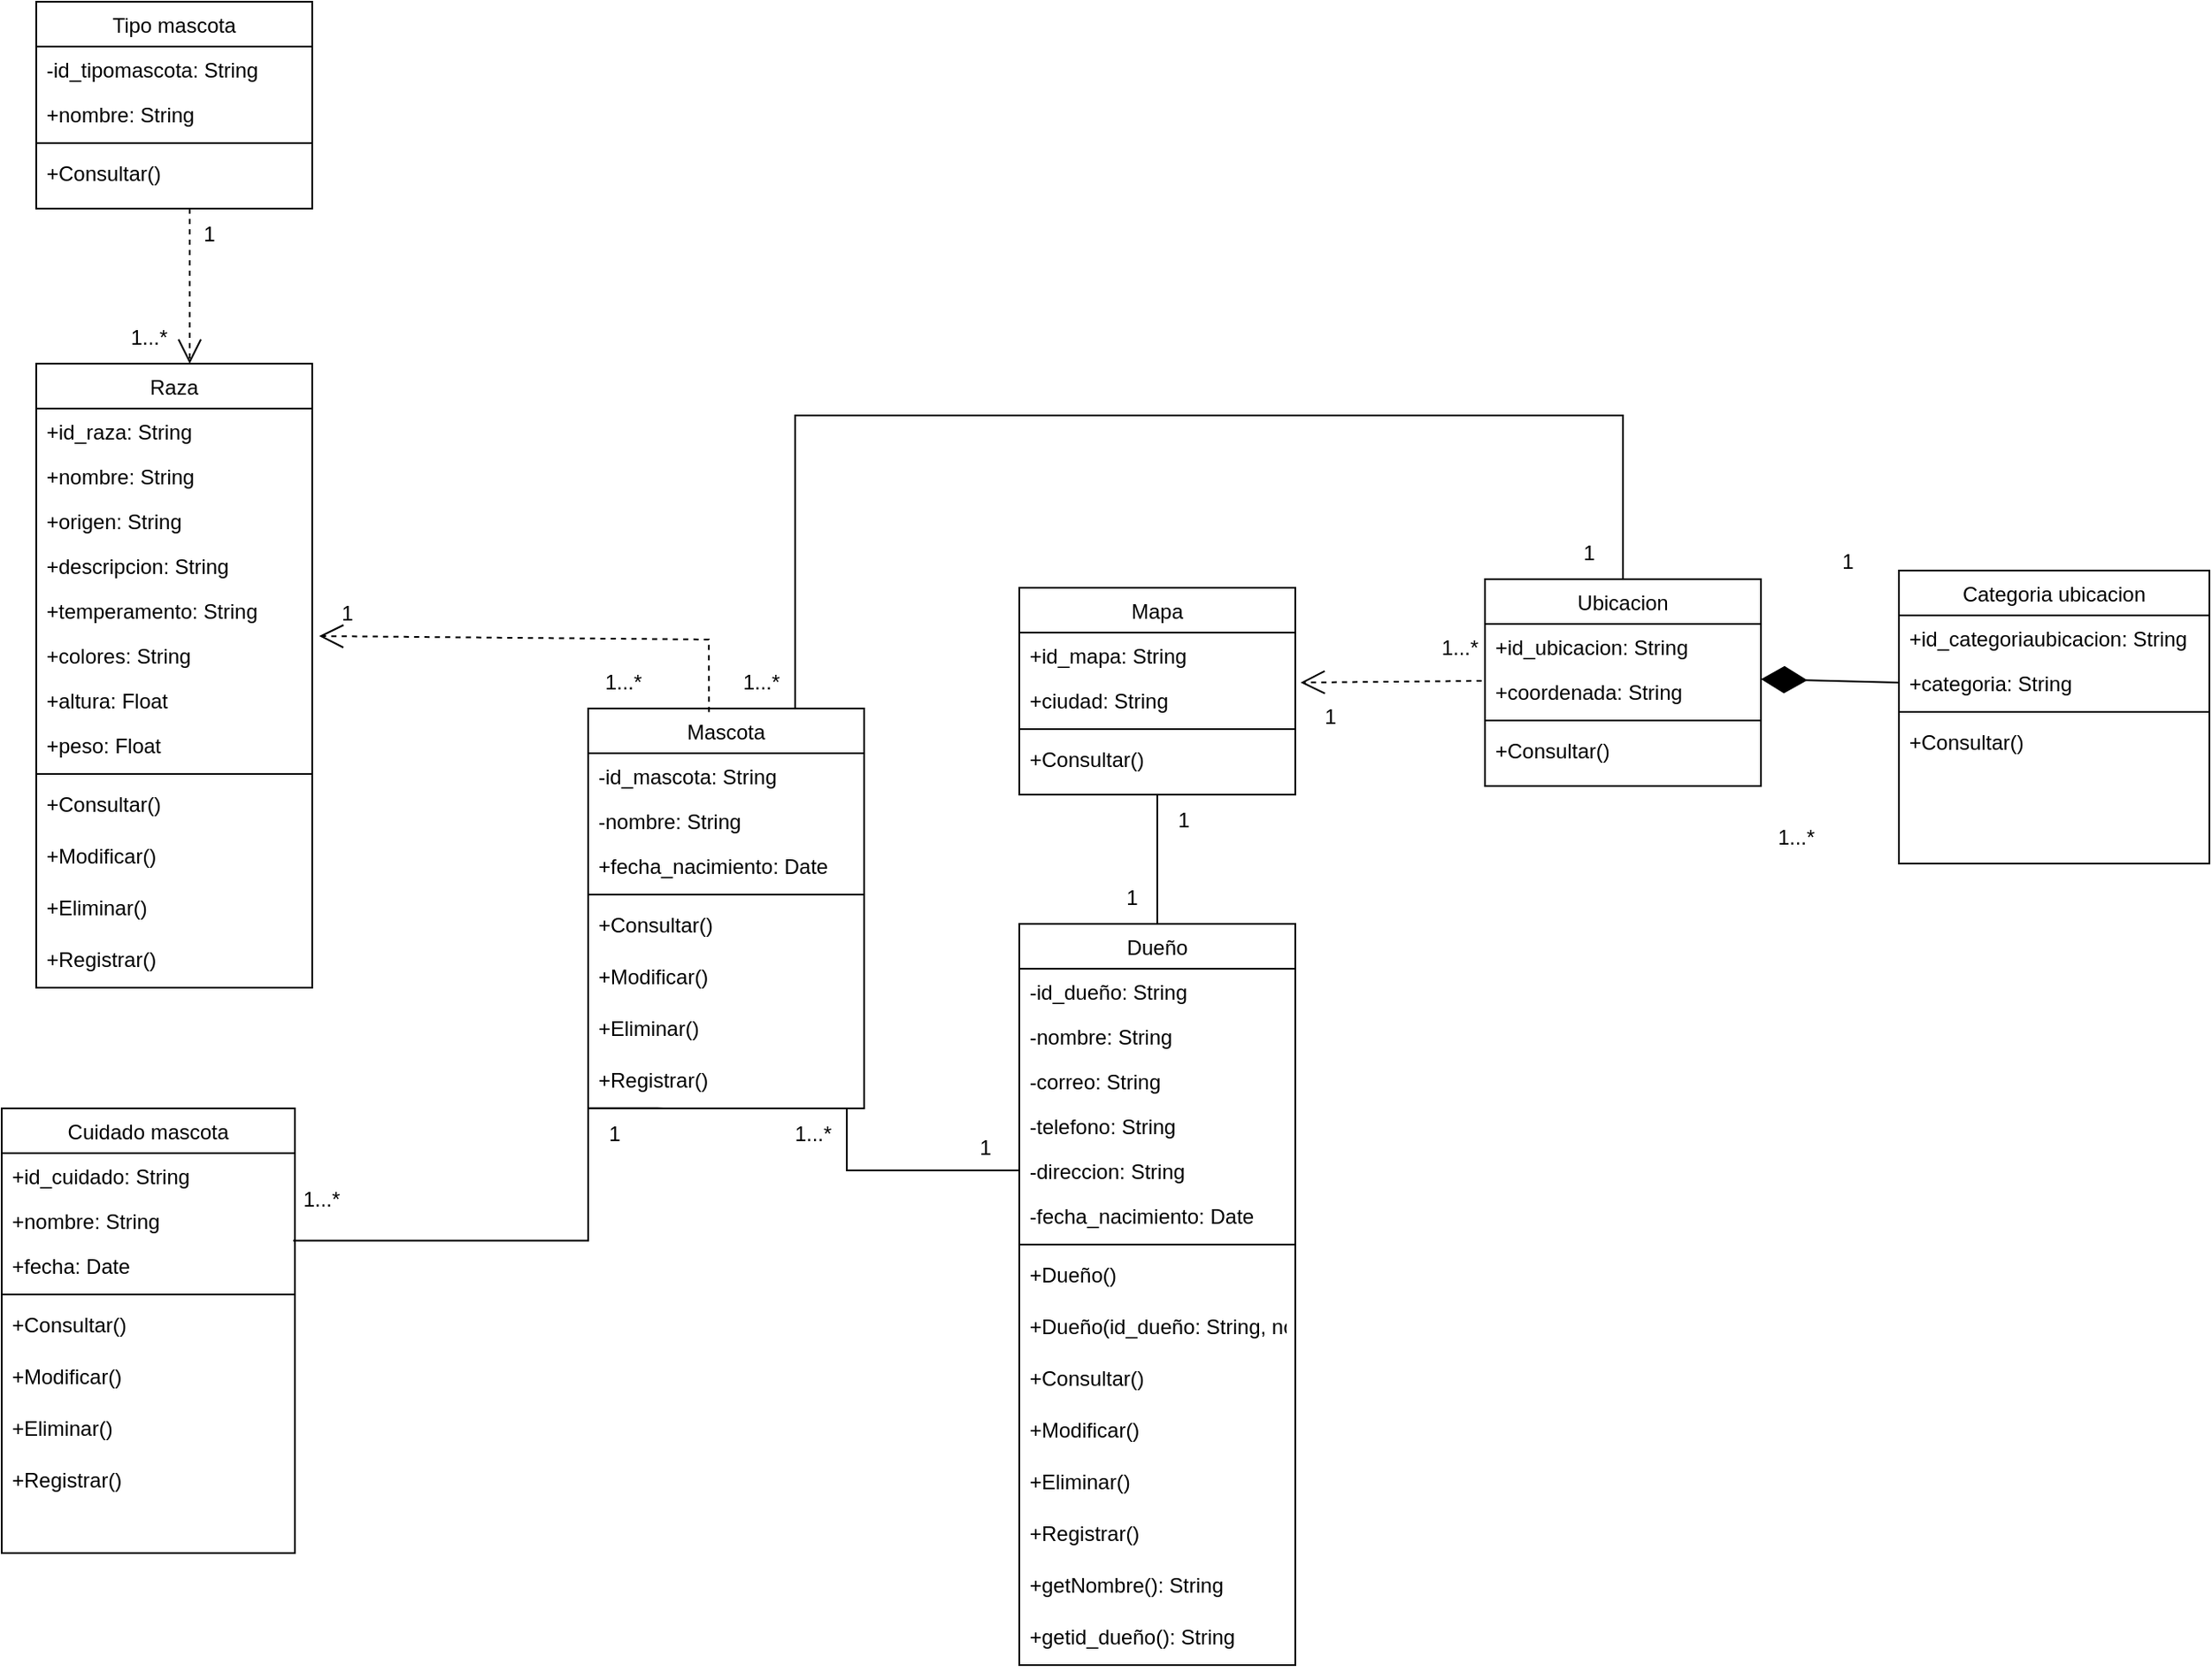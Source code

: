 <mxfile version="20.2.4" type="google"><diagram id="C5RBs43oDa-KdzZeNtuy" name="Page-1"><mxGraphModel grid="1" page="1" gridSize="10" guides="1" tooltips="1" connect="1" arrows="1" fold="1" pageScale="1" pageWidth="827" pageHeight="1169" math="0" shadow="0"><root><mxCell id="WIyWlLk6GJQsqaUBKTNV-0"/><mxCell id="WIyWlLk6GJQsqaUBKTNV-1" parent="WIyWlLk6GJQsqaUBKTNV-0"/><mxCell id="ZD_b39aDrWnSWX7HRoaQ-21" style="edgeStyle=orthogonalEdgeStyle;rounded=0;orthogonalLoop=1;jettySize=auto;html=1;entryX=0;entryY=0.5;entryDx=0;entryDy=0;endArrow=none;endFill=0;" edge="1" parent="WIyWlLk6GJQsqaUBKTNV-1" source="zkfFHV4jXpPFQw0GAbJ--6" target="ZD_b39aDrWnSWX7HRoaQ-4"><mxGeometry relative="1" as="geometry"><Array as="points"><mxPoint x="510" y="728"/></Array></mxGeometry></mxCell><mxCell id="ZD_b39aDrWnSWX7HRoaQ-86" style="edgeStyle=orthogonalEdgeStyle;rounded=0;orthogonalLoop=1;jettySize=auto;html=1;entryX=0.994;entryY=-0.05;entryDx=0;entryDy=0;entryPerimeter=0;exitX=0.274;exitY=0.998;exitDx=0;exitDy=0;exitPerimeter=0;endArrow=none;endFill=0;" edge="1" parent="WIyWlLk6GJQsqaUBKTNV-1" source="ZD_b39aDrWnSWX7HRoaQ-33"><mxGeometry relative="1" as="geometry"><Array as="points"><mxPoint x="360" y="692"/><mxPoint x="360" y="769"/></Array><mxPoint x="188.98" y="768.7" as="targetPoint"/></mxGeometry></mxCell><mxCell id="sSN_ouu2UPkWgDpV90Cv-1" style="edgeStyle=orthogonalEdgeStyle;rounded=0;orthogonalLoop=1;jettySize=auto;html=1;entryX=0.5;entryY=0;entryDx=0;entryDy=0;endArrow=none;endFill=0;" edge="1" parent="WIyWlLk6GJQsqaUBKTNV-1" source="zkfFHV4jXpPFQw0GAbJ--6" target="ZD_b39aDrWnSWX7HRoaQ-116"><mxGeometry relative="1" as="geometry"><Array as="points"><mxPoint x="480" y="290"/><mxPoint x="960" y="290"/></Array></mxGeometry></mxCell><mxCell id="zkfFHV4jXpPFQw0GAbJ--6" value="Mascota" style="swimlane;fontStyle=0;align=center;verticalAlign=top;childLayout=stackLayout;horizontal=1;startSize=26;horizontalStack=0;resizeParent=1;resizeLast=0;collapsible=1;marginBottom=0;rounded=0;shadow=0;strokeWidth=1;" vertex="1" parent="WIyWlLk6GJQsqaUBKTNV-1"><mxGeometry x="360" y="460" width="160" height="232" as="geometry"><mxRectangle x="130" y="380" width="160" height="26" as="alternateBounds"/></mxGeometry></mxCell><mxCell id="ZD_b39aDrWnSWX7HRoaQ-20" value="-id_mascota: String" style="text;align=left;verticalAlign=top;spacingLeft=4;spacingRight=4;overflow=hidden;rotatable=0;points=[[0,0.5],[1,0.5]];portConstraint=eastwest;" vertex="1" parent="zkfFHV4jXpPFQw0GAbJ--6"><mxGeometry y="26" width="160" height="26" as="geometry"/></mxCell><mxCell id="ZD_b39aDrWnSWX7HRoaQ-27" value="-nombre: String" style="text;align=left;verticalAlign=top;spacingLeft=4;spacingRight=4;overflow=hidden;rotatable=0;points=[[0,0.5],[1,0.5]];portConstraint=eastwest;" vertex="1" parent="zkfFHV4jXpPFQw0GAbJ--6"><mxGeometry y="52" width="160" height="26" as="geometry"/></mxCell><mxCell id="ZD_b39aDrWnSWX7HRoaQ-28" value="+fecha_nacimiento: Date" style="text;align=left;verticalAlign=top;spacingLeft=4;spacingRight=4;overflow=hidden;rotatable=0;points=[[0,0.5],[1,0.5]];portConstraint=eastwest;" vertex="1" parent="zkfFHV4jXpPFQw0GAbJ--6"><mxGeometry y="78" width="160" height="26" as="geometry"/></mxCell><mxCell id="zkfFHV4jXpPFQw0GAbJ--9" value="" style="line;html=1;strokeWidth=1;align=left;verticalAlign=middle;spacingTop=-1;spacingLeft=3;spacingRight=3;rotatable=0;labelPosition=right;points=[];portConstraint=eastwest;" vertex="1" parent="zkfFHV4jXpPFQw0GAbJ--6"><mxGeometry y="104" width="160" height="8" as="geometry"/></mxCell><mxCell id="ZD_b39aDrWnSWX7HRoaQ-30" value="+Consultar()&#xA;" style="text;align=left;verticalAlign=top;spacingLeft=4;spacingRight=4;overflow=hidden;rotatable=0;points=[[0,0.5],[1,0.5]];portConstraint=eastwest;" vertex="1" parent="zkfFHV4jXpPFQw0GAbJ--6"><mxGeometry y="112" width="160" height="30" as="geometry"/></mxCell><mxCell id="ZD_b39aDrWnSWX7HRoaQ-31" value="+Modificar()&#xA;" style="text;align=left;verticalAlign=top;spacingLeft=4;spacingRight=4;overflow=hidden;rotatable=0;points=[[0,0.5],[1,0.5]];portConstraint=eastwest;" vertex="1" parent="zkfFHV4jXpPFQw0GAbJ--6"><mxGeometry y="142" width="160" height="30" as="geometry"/></mxCell><mxCell id="ZD_b39aDrWnSWX7HRoaQ-32" value="+Eliminar()&#xA;" style="text;align=left;verticalAlign=top;spacingLeft=4;spacingRight=4;overflow=hidden;rotatable=0;points=[[0,0.5],[1,0.5]];portConstraint=eastwest;" vertex="1" parent="zkfFHV4jXpPFQw0GAbJ--6"><mxGeometry y="172" width="160" height="30" as="geometry"/></mxCell><mxCell id="ZD_b39aDrWnSWX7HRoaQ-33" value="+Registrar()&#xA;" style="text;align=left;verticalAlign=top;spacingLeft=4;spacingRight=4;overflow=hidden;rotatable=0;points=[[0,0.5],[1,0.5]];portConstraint=eastwest;" vertex="1" parent="zkfFHV4jXpPFQw0GAbJ--6"><mxGeometry y="202" width="160" height="30" as="geometry"/></mxCell><mxCell id="sSN_ouu2UPkWgDpV90Cv-0" style="edgeStyle=orthogonalEdgeStyle;rounded=0;orthogonalLoop=1;jettySize=auto;html=1;entryX=0.5;entryY=1;entryDx=0;entryDy=0;endArrow=none;endFill=0;" edge="1" parent="WIyWlLk6GJQsqaUBKTNV-1" source="ZD_b39aDrWnSWX7HRoaQ-12" target="ZD_b39aDrWnSWX7HRoaQ-99"><mxGeometry relative="1" as="geometry"/></mxCell><mxCell id="ZD_b39aDrWnSWX7HRoaQ-12" value="Dueño" style="swimlane;fontStyle=0;align=center;verticalAlign=top;childLayout=stackLayout;horizontal=1;startSize=26;horizontalStack=0;resizeParent=1;resizeLast=0;collapsible=1;marginBottom=0;rounded=0;shadow=0;strokeWidth=1;" vertex="1" parent="WIyWlLk6GJQsqaUBKTNV-1"><mxGeometry x="610" y="585" width="160" height="430" as="geometry"><mxRectangle x="130" y="380" width="160" height="26" as="alternateBounds"/></mxGeometry></mxCell><mxCell id="ZD_b39aDrWnSWX7HRoaQ-18" value="-id_dueño: String" style="text;align=left;verticalAlign=top;spacingLeft=4;spacingRight=4;overflow=hidden;rotatable=0;points=[[0,0.5],[1,0.5]];portConstraint=eastwest;" vertex="1" parent="ZD_b39aDrWnSWX7HRoaQ-12"><mxGeometry y="26" width="160" height="26" as="geometry"/></mxCell><mxCell id="ZD_b39aDrWnSWX7HRoaQ-19" value="-nombre: String" style="text;align=left;verticalAlign=top;spacingLeft=4;spacingRight=4;overflow=hidden;rotatable=0;points=[[0,0.5],[1,0.5]];portConstraint=eastwest;rounded=0;shadow=0;html=0;" vertex="1" parent="ZD_b39aDrWnSWX7HRoaQ-12"><mxGeometry y="52" width="160" height="26" as="geometry"/></mxCell><mxCell id="zkfFHV4jXpPFQw0GAbJ--3" value="-correo: String&#xA;" style="text;align=left;verticalAlign=top;spacingLeft=4;spacingRight=4;overflow=hidden;rotatable=0;points=[[0,0.5],[1,0.5]];portConstraint=eastwest;rounded=0;shadow=0;html=0;" vertex="1" parent="ZD_b39aDrWnSWX7HRoaQ-12"><mxGeometry y="78" width="160" height="26" as="geometry"/></mxCell><mxCell id="ZD_b39aDrWnSWX7HRoaQ-3" value="-telefono: String&#xA;" style="text;align=left;verticalAlign=top;spacingLeft=4;spacingRight=4;overflow=hidden;rotatable=0;points=[[0,0.5],[1,0.5]];portConstraint=eastwest;rounded=0;shadow=0;html=0;" vertex="1" parent="ZD_b39aDrWnSWX7HRoaQ-12"><mxGeometry y="104" width="160" height="26" as="geometry"/></mxCell><mxCell id="ZD_b39aDrWnSWX7HRoaQ-4" value="-direccion: String&#xA;" style="text;align=left;verticalAlign=top;spacingLeft=4;spacingRight=4;overflow=hidden;rotatable=0;points=[[0,0.5],[1,0.5]];portConstraint=eastwest;rounded=0;shadow=0;html=0;" vertex="1" parent="ZD_b39aDrWnSWX7HRoaQ-12"><mxGeometry y="130" width="160" height="26" as="geometry"/></mxCell><mxCell id="gluZcBNGI0ZbUH_Vnmh0-1" value="-fecha_nacimiento: Date&#xA;" style="text;align=left;verticalAlign=top;spacingLeft=4;spacingRight=4;overflow=hidden;rotatable=0;points=[[0,0.5],[1,0.5]];portConstraint=eastwest;rounded=0;shadow=0;html=0;" vertex="1" parent="ZD_b39aDrWnSWX7HRoaQ-12"><mxGeometry y="156" width="160" height="26" as="geometry"/></mxCell><mxCell id="ZD_b39aDrWnSWX7HRoaQ-15" value="" style="line;html=1;strokeWidth=1;align=left;verticalAlign=middle;spacingTop=-1;spacingLeft=3;spacingRight=3;rotatable=0;labelPosition=right;points=[];portConstraint=eastwest;" vertex="1" parent="ZD_b39aDrWnSWX7HRoaQ-12"><mxGeometry y="182" width="160" height="8" as="geometry"/></mxCell><mxCell id="zkfFHV4jXpPFQw0GAbJ--5" value="+Dueño()&#xA;" style="text;align=left;verticalAlign=top;spacingLeft=4;spacingRight=4;overflow=hidden;rotatable=0;points=[[0,0.5],[1,0.5]];portConstraint=eastwest;" vertex="1" parent="ZD_b39aDrWnSWX7HRoaQ-12"><mxGeometry y="190" width="160" height="30" as="geometry"/></mxCell><mxCell id="ZD_b39aDrWnSWX7HRoaQ-5" value="+Dueño(id_dueño: String, nombre: String, correo: String, telefono: String, direcion: String)&#xA;" style="text;align=left;verticalAlign=top;spacingLeft=4;spacingRight=4;overflow=hidden;rotatable=0;points=[[0,0.5],[1,0.5]];portConstraint=eastwest;" vertex="1" parent="ZD_b39aDrWnSWX7HRoaQ-12"><mxGeometry y="220" width="160" height="30" as="geometry"/></mxCell><mxCell id="ZD_b39aDrWnSWX7HRoaQ-6" value="+Consultar()&#xA;" style="text;align=left;verticalAlign=top;spacingLeft=4;spacingRight=4;overflow=hidden;rotatable=0;points=[[0,0.5],[1,0.5]];portConstraint=eastwest;" vertex="1" parent="ZD_b39aDrWnSWX7HRoaQ-12"><mxGeometry y="250" width="160" height="30" as="geometry"/></mxCell><mxCell id="ZD_b39aDrWnSWX7HRoaQ-7" value="+Modificar()&#xA;" style="text;align=left;verticalAlign=top;spacingLeft=4;spacingRight=4;overflow=hidden;rotatable=0;points=[[0,0.5],[1,0.5]];portConstraint=eastwest;" vertex="1" parent="ZD_b39aDrWnSWX7HRoaQ-12"><mxGeometry y="280" width="160" height="30" as="geometry"/></mxCell><mxCell id="ZD_b39aDrWnSWX7HRoaQ-8" value="+Eliminar()&#xA;" style="text;align=left;verticalAlign=top;spacingLeft=4;spacingRight=4;overflow=hidden;rotatable=0;points=[[0,0.5],[1,0.5]];portConstraint=eastwest;" vertex="1" parent="ZD_b39aDrWnSWX7HRoaQ-12"><mxGeometry y="310" width="160" height="30" as="geometry"/></mxCell><mxCell id="ZD_b39aDrWnSWX7HRoaQ-9" value="+Registrar()&#xA;" style="text;align=left;verticalAlign=top;spacingLeft=4;spacingRight=4;overflow=hidden;rotatable=0;points=[[0,0.5],[1,0.5]];portConstraint=eastwest;" vertex="1" parent="ZD_b39aDrWnSWX7HRoaQ-12"><mxGeometry y="340" width="160" height="30" as="geometry"/></mxCell><mxCell id="ZD_b39aDrWnSWX7HRoaQ-11" value="+getNombre(): String&#xA;" style="text;align=left;verticalAlign=top;spacingLeft=4;spacingRight=4;overflow=hidden;rotatable=0;points=[[0,0.5],[1,0.5]];portConstraint=eastwest;" vertex="1" parent="ZD_b39aDrWnSWX7HRoaQ-12"><mxGeometry y="370" width="160" height="30" as="geometry"/></mxCell><mxCell id="ZD_b39aDrWnSWX7HRoaQ-10" value="+getid_dueño(): String&#xA;" style="text;align=left;verticalAlign=top;spacingLeft=4;spacingRight=4;overflow=hidden;rotatable=0;points=[[0,0.5],[1,0.5]];portConstraint=eastwest;" vertex="1" parent="ZD_b39aDrWnSWX7HRoaQ-12"><mxGeometry y="400" width="160" height="30" as="geometry"/></mxCell><mxCell id="ZD_b39aDrWnSWX7HRoaQ-43" value="Raza" style="swimlane;fontStyle=0;align=center;verticalAlign=top;childLayout=stackLayout;horizontal=1;startSize=26;horizontalStack=0;resizeParent=1;resizeLast=0;collapsible=1;marginBottom=0;rounded=0;shadow=0;strokeWidth=1;" vertex="1" parent="WIyWlLk6GJQsqaUBKTNV-1"><mxGeometry x="40" y="260" width="160" height="362" as="geometry"><mxRectangle x="130" y="380" width="160" height="26" as="alternateBounds"/></mxGeometry></mxCell><mxCell id="ZD_b39aDrWnSWX7HRoaQ-44" value="+id_raza: String" style="text;align=left;verticalAlign=top;spacingLeft=4;spacingRight=4;overflow=hidden;rotatable=0;points=[[0,0.5],[1,0.5]];portConstraint=eastwest;" vertex="1" parent="ZD_b39aDrWnSWX7HRoaQ-43"><mxGeometry y="26" width="160" height="26" as="geometry"/></mxCell><mxCell id="ZD_b39aDrWnSWX7HRoaQ-45" value="+nombre: String" style="text;align=left;verticalAlign=top;spacingLeft=4;spacingRight=4;overflow=hidden;rotatable=0;points=[[0,0.5],[1,0.5]];portConstraint=eastwest;" vertex="1" parent="ZD_b39aDrWnSWX7HRoaQ-43"><mxGeometry y="52" width="160" height="26" as="geometry"/></mxCell><mxCell id="ZD_b39aDrWnSWX7HRoaQ-46" value="+origen: String" style="text;align=left;verticalAlign=top;spacingLeft=4;spacingRight=4;overflow=hidden;rotatable=0;points=[[0,0.5],[1,0.5]];portConstraint=eastwest;" vertex="1" parent="ZD_b39aDrWnSWX7HRoaQ-43"><mxGeometry y="78" width="160" height="26" as="geometry"/></mxCell><mxCell id="ZD_b39aDrWnSWX7HRoaQ-52" value="+descripcion: String" style="text;align=left;verticalAlign=top;spacingLeft=4;spacingRight=4;overflow=hidden;rotatable=0;points=[[0,0.5],[1,0.5]];portConstraint=eastwest;" vertex="1" parent="ZD_b39aDrWnSWX7HRoaQ-43"><mxGeometry y="104" width="160" height="26" as="geometry"/></mxCell><mxCell id="ZD_b39aDrWnSWX7HRoaQ-53" value="+temperamento: String" style="text;align=left;verticalAlign=top;spacingLeft=4;spacingRight=4;overflow=hidden;rotatable=0;points=[[0,0.5],[1,0.5]];portConstraint=eastwest;" vertex="1" parent="ZD_b39aDrWnSWX7HRoaQ-43"><mxGeometry y="130" width="160" height="26" as="geometry"/></mxCell><mxCell id="ZD_b39aDrWnSWX7HRoaQ-54" value="+colores: String" style="text;align=left;verticalAlign=top;spacingLeft=4;spacingRight=4;overflow=hidden;rotatable=0;points=[[0,0.5],[1,0.5]];portConstraint=eastwest;" vertex="1" parent="ZD_b39aDrWnSWX7HRoaQ-43"><mxGeometry y="156" width="160" height="26" as="geometry"/></mxCell><mxCell id="ZD_b39aDrWnSWX7HRoaQ-55" value="+altura: Float" style="text;align=left;verticalAlign=top;spacingLeft=4;spacingRight=4;overflow=hidden;rotatable=0;points=[[0,0.5],[1,0.5]];portConstraint=eastwest;" vertex="1" parent="ZD_b39aDrWnSWX7HRoaQ-43"><mxGeometry y="182" width="160" height="26" as="geometry"/></mxCell><mxCell id="ZD_b39aDrWnSWX7HRoaQ-56" value="+peso: Float" style="text;align=left;verticalAlign=top;spacingLeft=4;spacingRight=4;overflow=hidden;rotatable=0;points=[[0,0.5],[1,0.5]];portConstraint=eastwest;" vertex="1" parent="ZD_b39aDrWnSWX7HRoaQ-43"><mxGeometry y="208" width="160" height="26" as="geometry"/></mxCell><mxCell id="ZD_b39aDrWnSWX7HRoaQ-47" value="" style="line;html=1;strokeWidth=1;align=left;verticalAlign=middle;spacingTop=-1;spacingLeft=3;spacingRight=3;rotatable=0;labelPosition=right;points=[];portConstraint=eastwest;" vertex="1" parent="ZD_b39aDrWnSWX7HRoaQ-43"><mxGeometry y="234" width="160" height="8" as="geometry"/></mxCell><mxCell id="ZD_b39aDrWnSWX7HRoaQ-48" value="+Consultar()&#xA;" style="text;align=left;verticalAlign=top;spacingLeft=4;spacingRight=4;overflow=hidden;rotatable=0;points=[[0,0.5],[1,0.5]];portConstraint=eastwest;" vertex="1" parent="ZD_b39aDrWnSWX7HRoaQ-43"><mxGeometry y="242" width="160" height="30" as="geometry"/></mxCell><mxCell id="ZD_b39aDrWnSWX7HRoaQ-49" value="+Modificar()&#xA;" style="text;align=left;verticalAlign=top;spacingLeft=4;spacingRight=4;overflow=hidden;rotatable=0;points=[[0,0.5],[1,0.5]];portConstraint=eastwest;" vertex="1" parent="ZD_b39aDrWnSWX7HRoaQ-43"><mxGeometry y="272" width="160" height="30" as="geometry"/></mxCell><mxCell id="ZD_b39aDrWnSWX7HRoaQ-50" value="+Eliminar()&#xA;" style="text;align=left;verticalAlign=top;spacingLeft=4;spacingRight=4;overflow=hidden;rotatable=0;points=[[0,0.5],[1,0.5]];portConstraint=eastwest;" vertex="1" parent="ZD_b39aDrWnSWX7HRoaQ-43"><mxGeometry y="302" width="160" height="30" as="geometry"/></mxCell><mxCell id="ZD_b39aDrWnSWX7HRoaQ-51" value="+Registrar()&#xA;" style="text;align=left;verticalAlign=top;spacingLeft=4;spacingRight=4;overflow=hidden;rotatable=0;points=[[0,0.5],[1,0.5]];portConstraint=eastwest;" vertex="1" parent="ZD_b39aDrWnSWX7HRoaQ-43"><mxGeometry y="332" width="160" height="30" as="geometry"/></mxCell><mxCell id="ZD_b39aDrWnSWX7HRoaQ-58" value="Tipo mascota" style="swimlane;fontStyle=0;align=center;verticalAlign=top;childLayout=stackLayout;horizontal=1;startSize=26;horizontalStack=0;resizeParent=1;resizeLast=0;collapsible=1;marginBottom=0;rounded=0;shadow=0;strokeWidth=1;" vertex="1" parent="WIyWlLk6GJQsqaUBKTNV-1"><mxGeometry x="40" y="50" width="160" height="120" as="geometry"><mxRectangle x="130" y="380" width="160" height="26" as="alternateBounds"/></mxGeometry></mxCell><mxCell id="ZD_b39aDrWnSWX7HRoaQ-59" value="-id_tipomascota: String" style="text;align=left;verticalAlign=top;spacingLeft=4;spacingRight=4;overflow=hidden;rotatable=0;points=[[0,0.5],[1,0.5]];portConstraint=eastwest;" vertex="1" parent="ZD_b39aDrWnSWX7HRoaQ-58"><mxGeometry y="26" width="160" height="26" as="geometry"/></mxCell><mxCell id="ZD_b39aDrWnSWX7HRoaQ-60" value="+nombre: String" style="text;align=left;verticalAlign=top;spacingLeft=4;spacingRight=4;overflow=hidden;rotatable=0;points=[[0,0.5],[1,0.5]];portConstraint=eastwest;" vertex="1" parent="ZD_b39aDrWnSWX7HRoaQ-58"><mxGeometry y="52" width="160" height="26" as="geometry"/></mxCell><mxCell id="ZD_b39aDrWnSWX7HRoaQ-67" value="" style="line;html=1;strokeWidth=1;align=left;verticalAlign=middle;spacingTop=-1;spacingLeft=3;spacingRight=3;rotatable=0;labelPosition=right;points=[];portConstraint=eastwest;" vertex="1" parent="ZD_b39aDrWnSWX7HRoaQ-58"><mxGeometry y="78" width="160" height="8" as="geometry"/></mxCell><mxCell id="ZD_b39aDrWnSWX7HRoaQ-68" value="+Consultar()&#xA;" style="text;align=left;verticalAlign=top;spacingLeft=4;spacingRight=4;overflow=hidden;rotatable=0;points=[[0,0.5],[1,0.5]];portConstraint=eastwest;" vertex="1" parent="ZD_b39aDrWnSWX7HRoaQ-58"><mxGeometry y="86" width="160" height="30" as="geometry"/></mxCell><mxCell id="ZD_b39aDrWnSWX7HRoaQ-73" value="Cuidado mascota" style="swimlane;fontStyle=0;align=center;verticalAlign=top;childLayout=stackLayout;horizontal=1;startSize=26;horizontalStack=0;resizeParent=1;resizeLast=0;collapsible=1;marginBottom=0;rounded=0;shadow=0;strokeWidth=1;" vertex="1" parent="WIyWlLk6GJQsqaUBKTNV-1"><mxGeometry x="20" y="692" width="170" height="258" as="geometry"><mxRectangle x="130" y="380" width="160" height="26" as="alternateBounds"/></mxGeometry></mxCell><mxCell id="ZD_b39aDrWnSWX7HRoaQ-74" value="+id_cuidado: String" style="text;align=left;verticalAlign=top;spacingLeft=4;spacingRight=4;overflow=hidden;rotatable=0;points=[[0,0.5],[1,0.5]];portConstraint=eastwest;" vertex="1" parent="ZD_b39aDrWnSWX7HRoaQ-73"><mxGeometry y="26" width="170" height="26" as="geometry"/></mxCell><mxCell id="ZD_b39aDrWnSWX7HRoaQ-82" value="+nombre: String" style="text;align=left;verticalAlign=top;spacingLeft=4;spacingRight=4;overflow=hidden;rotatable=0;points=[[0,0.5],[1,0.5]];portConstraint=eastwest;" vertex="1" parent="ZD_b39aDrWnSWX7HRoaQ-73"><mxGeometry y="52" width="170" height="26" as="geometry"/></mxCell><mxCell id="ZD_b39aDrWnSWX7HRoaQ-84" value="+fecha: Date" style="text;align=left;verticalAlign=top;spacingLeft=4;spacingRight=4;overflow=hidden;rotatable=0;points=[[0,0.5],[1,0.5]];portConstraint=eastwest;" vertex="1" parent="ZD_b39aDrWnSWX7HRoaQ-73"><mxGeometry y="78" width="170" height="26" as="geometry"/></mxCell><mxCell id="ZD_b39aDrWnSWX7HRoaQ-77" value="" style="line;html=1;strokeWidth=1;align=left;verticalAlign=middle;spacingTop=-1;spacingLeft=3;spacingRight=3;rotatable=0;labelPosition=right;points=[];portConstraint=eastwest;" vertex="1" parent="ZD_b39aDrWnSWX7HRoaQ-73"><mxGeometry y="104" width="170" height="8" as="geometry"/></mxCell><mxCell id="ZD_b39aDrWnSWX7HRoaQ-78" value="+Consultar()&#xA;" style="text;align=left;verticalAlign=top;spacingLeft=4;spacingRight=4;overflow=hidden;rotatable=0;points=[[0,0.5],[1,0.5]];portConstraint=eastwest;" vertex="1" parent="ZD_b39aDrWnSWX7HRoaQ-73"><mxGeometry y="112" width="170" height="30" as="geometry"/></mxCell><mxCell id="ZD_b39aDrWnSWX7HRoaQ-79" value="+Modificar()&#xA;" style="text;align=left;verticalAlign=top;spacingLeft=4;spacingRight=4;overflow=hidden;rotatable=0;points=[[0,0.5],[1,0.5]];portConstraint=eastwest;" vertex="1" parent="ZD_b39aDrWnSWX7HRoaQ-73"><mxGeometry y="142" width="170" height="30" as="geometry"/></mxCell><mxCell id="ZD_b39aDrWnSWX7HRoaQ-80" value="+Eliminar()&#xA;" style="text;align=left;verticalAlign=top;spacingLeft=4;spacingRight=4;overflow=hidden;rotatable=0;points=[[0,0.5],[1,0.5]];portConstraint=eastwest;" vertex="1" parent="ZD_b39aDrWnSWX7HRoaQ-73"><mxGeometry y="172" width="170" height="30" as="geometry"/></mxCell><mxCell id="ZD_b39aDrWnSWX7HRoaQ-81" value="+Registrar()&#xA;" style="text;align=left;verticalAlign=top;spacingLeft=4;spacingRight=4;overflow=hidden;rotatable=0;points=[[0,0.5],[1,0.5]];portConstraint=eastwest;" vertex="1" parent="ZD_b39aDrWnSWX7HRoaQ-73"><mxGeometry y="202" width="170" height="30" as="geometry"/></mxCell><mxCell id="ZD_b39aDrWnSWX7HRoaQ-99" value="Mapa" style="swimlane;fontStyle=0;align=center;verticalAlign=top;childLayout=stackLayout;horizontal=1;startSize=26;horizontalStack=0;resizeParent=1;resizeLast=0;collapsible=1;marginBottom=0;rounded=0;shadow=0;strokeWidth=1;" vertex="1" parent="WIyWlLk6GJQsqaUBKTNV-1"><mxGeometry x="610" y="390" width="160" height="120" as="geometry"><mxRectangle x="130" y="380" width="160" height="26" as="alternateBounds"/></mxGeometry></mxCell><mxCell id="ZD_b39aDrWnSWX7HRoaQ-101" value="+id_mapa: String" style="text;align=left;verticalAlign=top;spacingLeft=4;spacingRight=4;overflow=hidden;rotatable=0;points=[[0,0.5],[1,0.5]];portConstraint=eastwest;" vertex="1" parent="ZD_b39aDrWnSWX7HRoaQ-99"><mxGeometry y="26" width="160" height="26" as="geometry"/></mxCell><mxCell id="gluZcBNGI0ZbUH_Vnmh0-2" value="+ciudad: String" style="text;align=left;verticalAlign=top;spacingLeft=4;spacingRight=4;overflow=hidden;rotatable=0;points=[[0,0.5],[1,0.5]];portConstraint=eastwest;" vertex="1" parent="ZD_b39aDrWnSWX7HRoaQ-99"><mxGeometry y="52" width="160" height="26" as="geometry"/></mxCell><mxCell id="ZD_b39aDrWnSWX7HRoaQ-103" value="" style="line;html=1;strokeWidth=1;align=left;verticalAlign=middle;spacingTop=-1;spacingLeft=3;spacingRight=3;rotatable=0;labelPosition=right;points=[];portConstraint=eastwest;" vertex="1" parent="ZD_b39aDrWnSWX7HRoaQ-99"><mxGeometry y="78" width="160" height="8" as="geometry"/></mxCell><mxCell id="ZD_b39aDrWnSWX7HRoaQ-104" value="+Consultar()&#xA;" style="text;align=left;verticalAlign=top;spacingLeft=4;spacingRight=4;overflow=hidden;rotatable=0;points=[[0,0.5],[1,0.5]];portConstraint=eastwest;" vertex="1" parent="ZD_b39aDrWnSWX7HRoaQ-99"><mxGeometry y="86" width="160" height="30" as="geometry"/></mxCell><mxCell id="ZD_b39aDrWnSWX7HRoaQ-116" value="Ubicacion" style="swimlane;fontStyle=0;align=center;verticalAlign=top;childLayout=stackLayout;horizontal=1;startSize=26;horizontalStack=0;resizeParent=1;resizeLast=0;collapsible=1;marginBottom=0;rounded=0;shadow=0;strokeWidth=1;" vertex="1" parent="WIyWlLk6GJQsqaUBKTNV-1"><mxGeometry x="880" y="385" width="160" height="120" as="geometry"><mxRectangle x="130" y="380" width="160" height="26" as="alternateBounds"/></mxGeometry></mxCell><mxCell id="ZD_b39aDrWnSWX7HRoaQ-117" value="+id_ubicacion: String" style="text;align=left;verticalAlign=top;spacingLeft=4;spacingRight=4;overflow=hidden;rotatable=0;points=[[0,0.5],[1,0.5]];portConstraint=eastwest;" vertex="1" parent="ZD_b39aDrWnSWX7HRoaQ-116"><mxGeometry y="26" width="160" height="26" as="geometry"/></mxCell><mxCell id="ZD_b39aDrWnSWX7HRoaQ-118" value="+coordenada: String" style="text;align=left;verticalAlign=top;spacingLeft=4;spacingRight=4;overflow=hidden;rotatable=0;points=[[0,0.5],[1,0.5]];portConstraint=eastwest;" vertex="1" parent="ZD_b39aDrWnSWX7HRoaQ-116"><mxGeometry y="52" width="160" height="26" as="geometry"/></mxCell><mxCell id="ZD_b39aDrWnSWX7HRoaQ-119" value="" style="line;html=1;strokeWidth=1;align=left;verticalAlign=middle;spacingTop=-1;spacingLeft=3;spacingRight=3;rotatable=0;labelPosition=right;points=[];portConstraint=eastwest;" vertex="1" parent="ZD_b39aDrWnSWX7HRoaQ-116"><mxGeometry y="78" width="160" height="8" as="geometry"/></mxCell><mxCell id="ZD_b39aDrWnSWX7HRoaQ-120" value="+Consultar()&#xA;" style="text;align=left;verticalAlign=top;spacingLeft=4;spacingRight=4;overflow=hidden;rotatable=0;points=[[0,0.5],[1,0.5]];portConstraint=eastwest;" vertex="1" parent="ZD_b39aDrWnSWX7HRoaQ-116"><mxGeometry y="86" width="160" height="30" as="geometry"/></mxCell><mxCell id="ZD_b39aDrWnSWX7HRoaQ-122" value="Categoria ubicacion" style="swimlane;fontStyle=0;align=center;verticalAlign=top;childLayout=stackLayout;horizontal=1;startSize=26;horizontalStack=0;resizeParent=1;resizeLast=0;collapsible=1;marginBottom=0;rounded=0;shadow=0;strokeWidth=1;" vertex="1" parent="WIyWlLk6GJQsqaUBKTNV-1"><mxGeometry x="1120" y="380" width="180" height="170" as="geometry"><mxRectangle x="130" y="380" width="160" height="26" as="alternateBounds"/></mxGeometry></mxCell><mxCell id="ZD_b39aDrWnSWX7HRoaQ-123" value="+id_categoriaubicacion: String" style="text;align=left;verticalAlign=top;spacingLeft=4;spacingRight=4;overflow=hidden;rotatable=0;points=[[0,0.5],[1,0.5]];portConstraint=eastwest;" vertex="1" parent="ZD_b39aDrWnSWX7HRoaQ-122"><mxGeometry y="26" width="180" height="26" as="geometry"/></mxCell><mxCell id="ZD_b39aDrWnSWX7HRoaQ-124" value="+categoria: String" style="text;align=left;verticalAlign=top;spacingLeft=4;spacingRight=4;overflow=hidden;rotatable=0;points=[[0,0.5],[1,0.5]];portConstraint=eastwest;" vertex="1" parent="ZD_b39aDrWnSWX7HRoaQ-122"><mxGeometry y="52" width="180" height="26" as="geometry"/></mxCell><mxCell id="ZD_b39aDrWnSWX7HRoaQ-125" value="" style="line;html=1;strokeWidth=1;align=left;verticalAlign=middle;spacingTop=-1;spacingLeft=3;spacingRight=3;rotatable=0;labelPosition=right;points=[];portConstraint=eastwest;" vertex="1" parent="ZD_b39aDrWnSWX7HRoaQ-122"><mxGeometry y="78" width="180" height="8" as="geometry"/></mxCell><mxCell id="ZD_b39aDrWnSWX7HRoaQ-126" value="+Consultar()&#xA;" style="text;align=left;verticalAlign=top;spacingLeft=4;spacingRight=4;overflow=hidden;rotatable=0;points=[[0,0.5],[1,0.5]];portConstraint=eastwest;" vertex="1" parent="ZD_b39aDrWnSWX7HRoaQ-122"><mxGeometry y="86" width="180" height="30" as="geometry"/></mxCell><mxCell id="CT9h6vfdri7p2ZxAvl-r-0" value="1...*" style="text;html=1;align=center;verticalAlign=middle;resizable=0;points=[];autosize=1;strokeColor=none;fillColor=none;" vertex="1" parent="WIyWlLk6GJQsqaUBKTNV-1"><mxGeometry x="85" y="230" width="40" height="30" as="geometry"/></mxCell><mxCell id="CT9h6vfdri7p2ZxAvl-r-1" value="1" style="text;html=1;align=center;verticalAlign=middle;resizable=0;points=[];autosize=1;strokeColor=none;fillColor=none;" vertex="1" parent="WIyWlLk6GJQsqaUBKTNV-1"><mxGeometry x="125" y="170" width="30" height="30" as="geometry"/></mxCell><mxCell id="CT9h6vfdri7p2ZxAvl-r-2" value="1" style="text;html=1;align=center;verticalAlign=middle;resizable=0;points=[];autosize=1;strokeColor=none;fillColor=none;" vertex="1" parent="WIyWlLk6GJQsqaUBKTNV-1"><mxGeometry x="205" y="390" width="30" height="30" as="geometry"/></mxCell><mxCell id="CT9h6vfdri7p2ZxAvl-r-3" value="1...*" style="text;html=1;align=center;verticalAlign=middle;resizable=0;points=[];autosize=1;strokeColor=none;fillColor=none;" vertex="1" parent="WIyWlLk6GJQsqaUBKTNV-1"><mxGeometry x="360" y="430" width="40" height="30" as="geometry"/></mxCell><mxCell id="CT9h6vfdri7p2ZxAvl-r-4" value="1...*" style="text;html=1;align=center;verticalAlign=middle;resizable=0;points=[];autosize=1;strokeColor=none;fillColor=none;" vertex="1" parent="WIyWlLk6GJQsqaUBKTNV-1"><mxGeometry x="440" y="430" width="40" height="30" as="geometry"/></mxCell><mxCell id="CT9h6vfdri7p2ZxAvl-r-5" value="1" style="text;html=1;align=center;verticalAlign=middle;resizable=0;points=[];autosize=1;strokeColor=none;fillColor=none;" vertex="1" parent="WIyWlLk6GJQsqaUBKTNV-1"><mxGeometry x="925" y="355" width="30" height="30" as="geometry"/></mxCell><mxCell id="CT9h6vfdri7p2ZxAvl-r-6" value="1...*" style="text;html=1;align=center;verticalAlign=middle;resizable=0;points=[];autosize=1;strokeColor=none;fillColor=none;" vertex="1" parent="WIyWlLk6GJQsqaUBKTNV-1"><mxGeometry x="845" y="410" width="40" height="30" as="geometry"/></mxCell><mxCell id="CT9h6vfdri7p2ZxAvl-r-7" value="1" style="text;html=1;align=center;verticalAlign=middle;resizable=0;points=[];autosize=1;strokeColor=none;fillColor=none;" vertex="1" parent="WIyWlLk6GJQsqaUBKTNV-1"><mxGeometry x="775" y="450" width="30" height="30" as="geometry"/></mxCell><mxCell id="CT9h6vfdri7p2ZxAvl-r-8" value="1" style="text;html=1;align=center;verticalAlign=middle;resizable=0;points=[];autosize=1;strokeColor=none;fillColor=none;" vertex="1" parent="WIyWlLk6GJQsqaUBKTNV-1"><mxGeometry x="690" y="510" width="30" height="30" as="geometry"/></mxCell><mxCell id="CT9h6vfdri7p2ZxAvl-r-9" value="1" style="text;html=1;align=center;verticalAlign=middle;resizable=0;points=[];autosize=1;strokeColor=none;fillColor=none;" vertex="1" parent="WIyWlLk6GJQsqaUBKTNV-1"><mxGeometry x="660" y="555" width="30" height="30" as="geometry"/></mxCell><mxCell id="CT9h6vfdri7p2ZxAvl-r-10" value="1...*" style="text;html=1;align=center;verticalAlign=middle;resizable=0;points=[];autosize=1;strokeColor=none;fillColor=none;" vertex="1" parent="WIyWlLk6GJQsqaUBKTNV-1"><mxGeometry x="1040" y="520" width="40" height="30" as="geometry"/></mxCell><mxCell id="CT9h6vfdri7p2ZxAvl-r-11" value="1" style="text;html=1;align=center;verticalAlign=middle;resizable=0;points=[];autosize=1;strokeColor=none;fillColor=none;" vertex="1" parent="WIyWlLk6GJQsqaUBKTNV-1"><mxGeometry x="1075" y="360" width="30" height="30" as="geometry"/></mxCell><mxCell id="CT9h6vfdri7p2ZxAvl-r-12" value="1" style="text;html=1;align=center;verticalAlign=middle;resizable=0;points=[];autosize=1;strokeColor=none;fillColor=none;" vertex="1" parent="WIyWlLk6GJQsqaUBKTNV-1"><mxGeometry x="360" y="692" width="30" height="30" as="geometry"/></mxCell><mxCell id="CT9h6vfdri7p2ZxAvl-r-13" value="1...*" style="text;html=1;align=center;verticalAlign=middle;resizable=0;points=[];autosize=1;strokeColor=none;fillColor=none;" vertex="1" parent="WIyWlLk6GJQsqaUBKTNV-1"><mxGeometry x="185" y="730" width="40" height="30" as="geometry"/></mxCell><mxCell id="CT9h6vfdri7p2ZxAvl-r-14" value="1...*" style="text;html=1;align=center;verticalAlign=middle;resizable=0;points=[];autosize=1;strokeColor=none;fillColor=none;" vertex="1" parent="WIyWlLk6GJQsqaUBKTNV-1"><mxGeometry x="470" y="692" width="40" height="30" as="geometry"/></mxCell><mxCell id="CT9h6vfdri7p2ZxAvl-r-15" value="1" style="text;html=1;align=center;verticalAlign=middle;resizable=0;points=[];autosize=1;strokeColor=none;fillColor=none;" vertex="1" parent="WIyWlLk6GJQsqaUBKTNV-1"><mxGeometry x="575" y="700" width="30" height="30" as="geometry"/></mxCell><mxCell id="gluZcBNGI0ZbUH_Vnmh0-0" value="" style="endArrow=diamondThin;endFill=1;endSize=24;html=1;rounded=0;entryX=1;entryY=0.231;entryDx=0;entryDy=0;entryPerimeter=0;exitX=0;exitY=0.5;exitDx=0;exitDy=0;" edge="1" parent="WIyWlLk6GJQsqaUBKTNV-1" target="ZD_b39aDrWnSWX7HRoaQ-118"><mxGeometry width="160" relative="1" as="geometry"><mxPoint x="1120" y="445" as="sourcePoint"/><mxPoint x="900" y="550" as="targetPoint"/></mxGeometry></mxCell><mxCell id="CT9h6vfdri7p2ZxAvl-r-16" value="" style="endArrow=open;endSize=12;dashed=1;html=1;rounded=0;entryX=1.025;entryY=0.077;entryDx=0;entryDy=0;exitX=0.438;exitY=0.009;exitDx=0;exitDy=0;exitPerimeter=0;entryPerimeter=0;" edge="1" parent="WIyWlLk6GJQsqaUBKTNV-1" source="zkfFHV4jXpPFQw0GAbJ--6" target="ZD_b39aDrWnSWX7HRoaQ-54"><mxGeometry width="160" relative="1" as="geometry"><mxPoint x="490" y="510" as="sourcePoint"/><mxPoint x="650" y="510" as="targetPoint"/><Array as="points"><mxPoint x="430" y="420"/></Array></mxGeometry></mxCell><mxCell id="CT9h6vfdri7p2ZxAvl-r-18" value="" style="endArrow=open;endSize=12;dashed=1;html=1;rounded=0;exitX=0.5;exitY=1;exitDx=0;exitDy=0;entryX=0.5;entryY=0;entryDx=0;entryDy=0;" edge="1" parent="WIyWlLk6GJQsqaUBKTNV-1"><mxGeometry width="160" relative="1" as="geometry"><mxPoint x="129" y="170" as="sourcePoint"/><mxPoint x="129" y="260" as="targetPoint"/></mxGeometry></mxCell><mxCell id="CT9h6vfdri7p2ZxAvl-r-19" value="" style="endArrow=open;endSize=12;dashed=1;html=1;rounded=0;exitX=-0.012;exitY=0.269;exitDx=0;exitDy=0;exitPerimeter=0;entryX=1.019;entryY=0.115;entryDx=0;entryDy=0;entryPerimeter=0;" edge="1" parent="WIyWlLk6GJQsqaUBKTNV-1" source="ZD_b39aDrWnSWX7HRoaQ-118" target="gluZcBNGI0ZbUH_Vnmh0-2"><mxGeometry width="160" relative="1" as="geometry"><mxPoint x="490" y="610" as="sourcePoint"/><mxPoint x="650" y="610" as="targetPoint"/></mxGeometry></mxCell></root></mxGraphModel></diagram></mxfile>